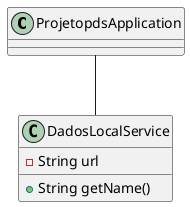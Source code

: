 @startuml

class ProjetopdsApplication

class DadosLocalService{
    - String url
    + String getName()
}

ProjetopdsApplication -- DadosLocalService
@enduml